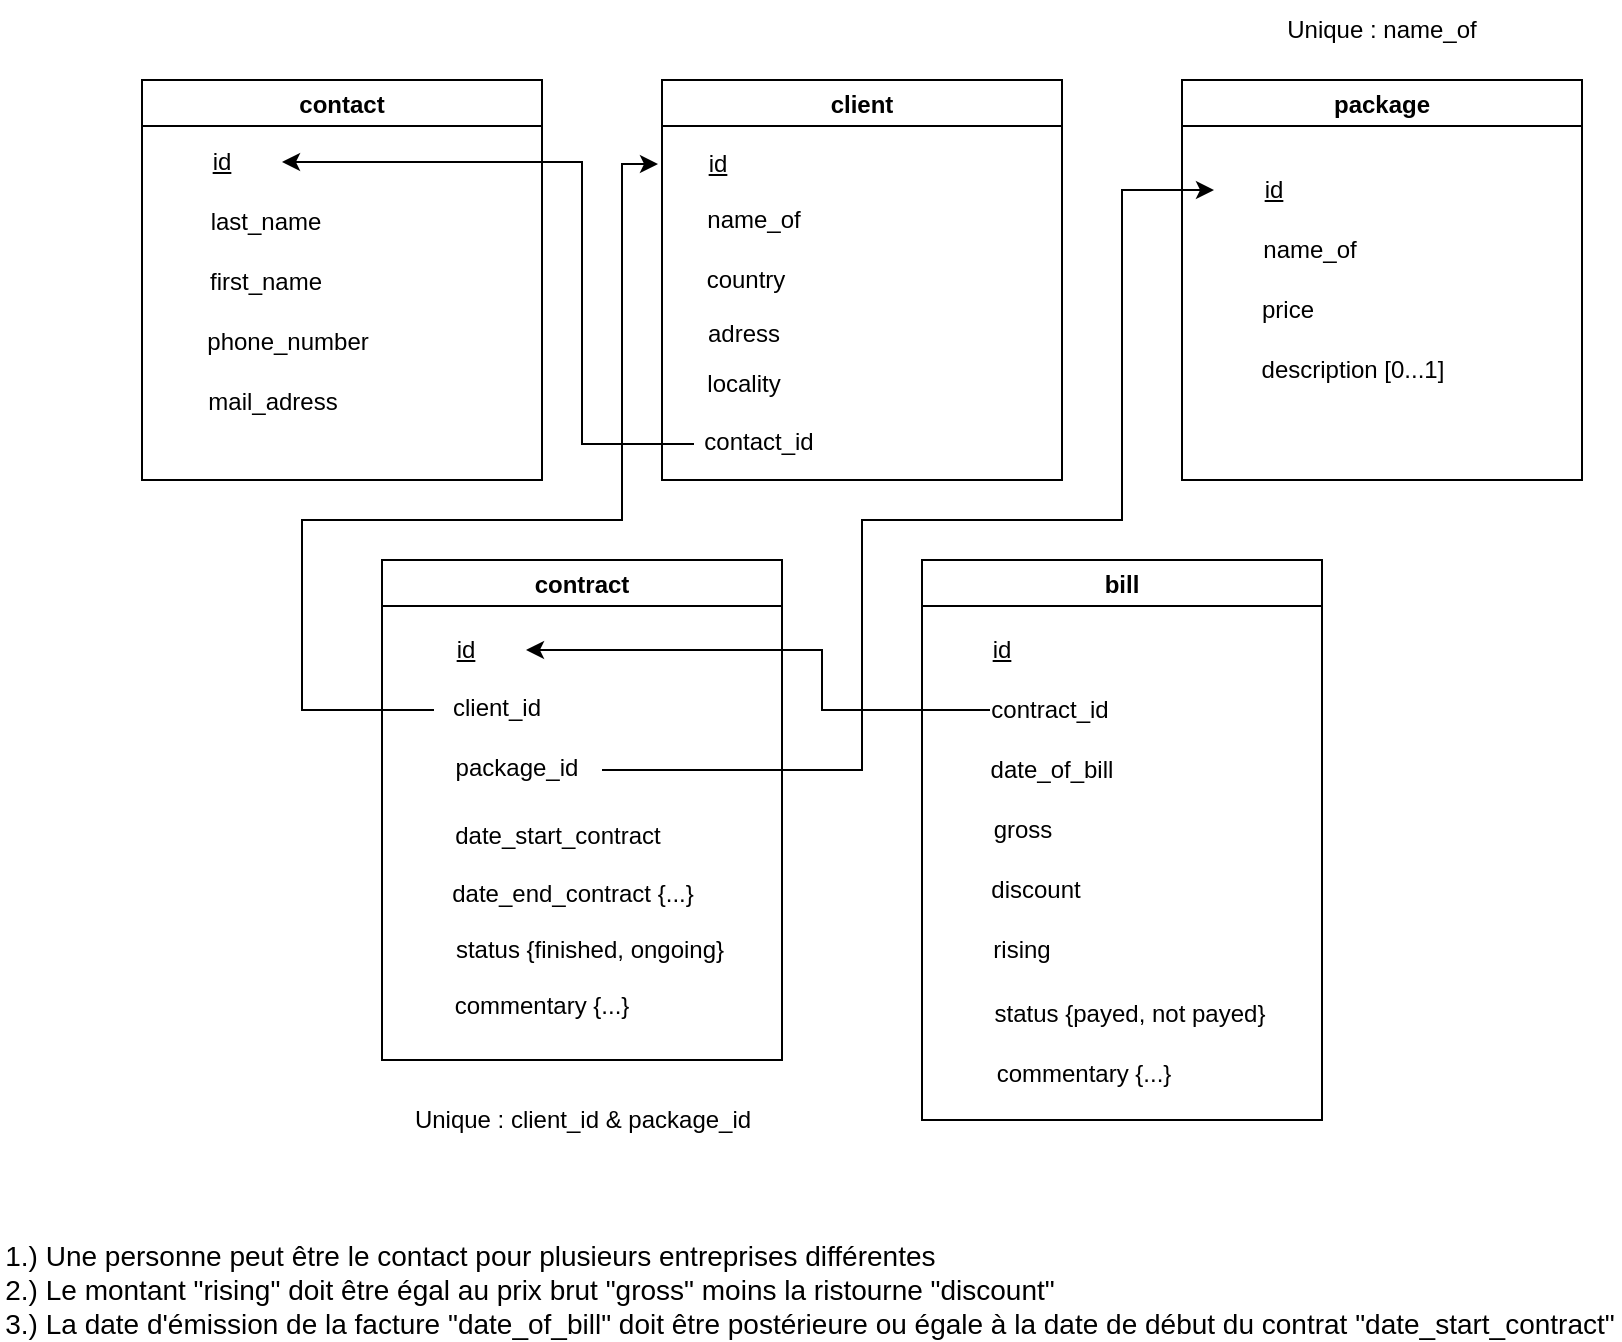 <mxfile version="16.0.0" type="device"><diagram id="C5RBs43oDa-KdzZeNtuy" name="Page-1"><mxGraphModel dx="1462" dy="641" grid="1" gridSize="10" guides="1" tooltips="1" connect="1" arrows="1" fold="1" page="1" pageScale="1" pageWidth="827" pageHeight="1169" math="0" shadow="0"><root><mxCell id="WIyWlLk6GJQsqaUBKTNV-0"/><mxCell id="WIyWlLk6GJQsqaUBKTNV-1" parent="WIyWlLk6GJQsqaUBKTNV-0"/><mxCell id="iSWk51A2eaEO0zPyEI2H-0" value="contact" style="swimlane;" parent="WIyWlLk6GJQsqaUBKTNV-1" vertex="1"><mxGeometry x="80" y="80" width="200" height="200" as="geometry"/></mxCell><mxCell id="iSWk51A2eaEO0zPyEI2H-5" value="&lt;u&gt;id&lt;/u&gt;" style="text;html=1;strokeColor=none;fillColor=none;align=center;verticalAlign=middle;whiteSpace=wrap;rounded=0;" parent="iSWk51A2eaEO0zPyEI2H-0" vertex="1"><mxGeometry x="10" y="26" width="60" height="30" as="geometry"/></mxCell><mxCell id="iSWk51A2eaEO0zPyEI2H-8" value="last_name" style="text;html=1;strokeColor=none;fillColor=none;align=center;verticalAlign=middle;whiteSpace=wrap;rounded=0;" parent="iSWk51A2eaEO0zPyEI2H-0" vertex="1"><mxGeometry x="47" y="56" width="30" height="30" as="geometry"/></mxCell><mxCell id="iSWk51A2eaEO0zPyEI2H-9" value="first_name" style="text;html=1;strokeColor=none;fillColor=none;align=center;verticalAlign=middle;whiteSpace=wrap;rounded=0;" parent="iSWk51A2eaEO0zPyEI2H-0" vertex="1"><mxGeometry x="42" y="86" width="40" height="30" as="geometry"/></mxCell><mxCell id="iSWk51A2eaEO0zPyEI2H-33" value="phone_number" style="text;html=1;strokeColor=none;fillColor=none;align=center;verticalAlign=middle;whiteSpace=wrap;rounded=0;" parent="iSWk51A2eaEO0zPyEI2H-0" vertex="1"><mxGeometry x="33" y="116" width="80" height="30" as="geometry"/></mxCell><mxCell id="ZsyHk2qxMDk18yKET5ok-0" value="mail_adress" style="text;html=1;strokeColor=none;fillColor=none;align=center;verticalAlign=middle;whiteSpace=wrap;rounded=0;" vertex="1" parent="iSWk51A2eaEO0zPyEI2H-0"><mxGeometry x="33" y="146" width="65" height="30" as="geometry"/></mxCell><mxCell id="iSWk51A2eaEO0zPyEI2H-1" value="client" style="swimlane;" parent="WIyWlLk6GJQsqaUBKTNV-1" vertex="1"><mxGeometry x="340" y="80" width="200" height="200" as="geometry"/></mxCell><mxCell id="iSWk51A2eaEO0zPyEI2H-10" value="&lt;u&gt;id&lt;/u&gt;" style="text;html=1;strokeColor=none;fillColor=none;align=center;verticalAlign=middle;whiteSpace=wrap;rounded=0;" parent="iSWk51A2eaEO0zPyEI2H-1" vertex="1"><mxGeometry x="-2" y="27" width="60" height="30" as="geometry"/></mxCell><mxCell id="iSWk51A2eaEO0zPyEI2H-11" value="name_of" style="text;html=1;strokeColor=none;fillColor=none;align=center;verticalAlign=middle;whiteSpace=wrap;rounded=0;" parent="iSWk51A2eaEO0zPyEI2H-1" vertex="1"><mxGeometry x="16" y="55" width="60" height="30" as="geometry"/></mxCell><mxCell id="iSWk51A2eaEO0zPyEI2H-12" value="adress" style="text;html=1;strokeColor=none;fillColor=none;align=center;verticalAlign=middle;whiteSpace=wrap;rounded=0;" parent="iSWk51A2eaEO0zPyEI2H-1" vertex="1"><mxGeometry x="11" y="112" width="60" height="30" as="geometry"/></mxCell><mxCell id="iSWk51A2eaEO0zPyEI2H-39" value="country" style="text;html=1;strokeColor=none;fillColor=none;align=center;verticalAlign=middle;whiteSpace=wrap;rounded=0;" parent="iSWk51A2eaEO0zPyEI2H-1" vertex="1"><mxGeometry x="24" y="85" width="36" height="30" as="geometry"/></mxCell><mxCell id="ZsyHk2qxMDk18yKET5ok-1" value="locality" style="text;html=1;strokeColor=none;fillColor=none;align=center;verticalAlign=middle;whiteSpace=wrap;rounded=0;" vertex="1" parent="iSWk51A2eaEO0zPyEI2H-1"><mxGeometry x="11" y="137" width="60" height="30" as="geometry"/></mxCell><mxCell id="2bgmX3k0TETQUvH4oe_O-2" value="contact_id" style="text;html=1;strokeColor=none;fillColor=none;align=center;verticalAlign=middle;whiteSpace=wrap;rounded=0;" parent="iSWk51A2eaEO0zPyEI2H-1" vertex="1"><mxGeometry x="16" y="166" width="65" height="30" as="geometry"/></mxCell><mxCell id="iSWk51A2eaEO0zPyEI2H-2" value="package" style="swimlane;" parent="WIyWlLk6GJQsqaUBKTNV-1" vertex="1"><mxGeometry x="600" y="80" width="200" height="200" as="geometry"/></mxCell><mxCell id="iSWk51A2eaEO0zPyEI2H-13" value="&lt;u&gt;id&lt;/u&gt;" style="text;html=1;strokeColor=none;fillColor=none;align=center;verticalAlign=middle;whiteSpace=wrap;rounded=0;" parent="iSWk51A2eaEO0zPyEI2H-2" vertex="1"><mxGeometry x="16" y="40" width="60" height="30" as="geometry"/></mxCell><mxCell id="iSWk51A2eaEO0zPyEI2H-14" value="name_of" style="text;html=1;strokeColor=none;fillColor=none;align=center;verticalAlign=middle;whiteSpace=wrap;rounded=0;" parent="iSWk51A2eaEO0zPyEI2H-2" vertex="1"><mxGeometry x="34" y="70" width="60" height="30" as="geometry"/></mxCell><mxCell id="iSWk51A2eaEO0zPyEI2H-15" value="price" style="text;html=1;strokeColor=none;fillColor=none;align=center;verticalAlign=middle;whiteSpace=wrap;rounded=0;" parent="iSWk51A2eaEO0zPyEI2H-2" vertex="1"><mxGeometry x="23" y="100" width="60" height="30" as="geometry"/></mxCell><mxCell id="iSWk51A2eaEO0zPyEI2H-45" value="description [0...1]" style="text;html=1;strokeColor=none;fillColor=none;align=center;verticalAlign=middle;whiteSpace=wrap;rounded=0;" parent="iSWk51A2eaEO0zPyEI2H-2" vertex="1"><mxGeometry x="35" y="130" width="101" height="30" as="geometry"/></mxCell><mxCell id="iSWk51A2eaEO0zPyEI2H-3" value="contract" style="swimlane;" parent="WIyWlLk6GJQsqaUBKTNV-1" vertex="1"><mxGeometry x="200" y="320" width="200" height="250" as="geometry"/></mxCell><mxCell id="iSWk51A2eaEO0zPyEI2H-25" value="&lt;u&gt;id&lt;/u&gt;" style="text;html=1;strokeColor=none;fillColor=none;align=center;verticalAlign=middle;whiteSpace=wrap;rounded=0;" parent="iSWk51A2eaEO0zPyEI2H-3" vertex="1"><mxGeometry x="12" y="30" width="60" height="30" as="geometry"/></mxCell><mxCell id="iSWk51A2eaEO0zPyEI2H-26" value="client_id" style="text;html=1;strokeColor=none;fillColor=none;align=center;verticalAlign=middle;whiteSpace=wrap;rounded=0;" parent="iSWk51A2eaEO0zPyEI2H-3" vertex="1"><mxGeometry x="26" y="59" width="63" height="30" as="geometry"/></mxCell><mxCell id="iSWk51A2eaEO0zPyEI2H-28" value="date_start_contract" style="text;html=1;strokeColor=none;fillColor=none;align=center;verticalAlign=middle;whiteSpace=wrap;rounded=0;" parent="iSWk51A2eaEO0zPyEI2H-3" vertex="1"><mxGeometry x="31" y="123" width="114" height="30" as="geometry"/></mxCell><mxCell id="iSWk51A2eaEO0zPyEI2H-30" value="package_id" style="text;html=1;strokeColor=none;fillColor=none;align=center;verticalAlign=middle;whiteSpace=wrap;rounded=0;" parent="iSWk51A2eaEO0zPyEI2H-3" vertex="1"><mxGeometry x="25" y="89" width="85" height="30" as="geometry"/></mxCell><mxCell id="iSWk51A2eaEO0zPyEI2H-31" value="status {finished, ongoing}" style="text;html=1;strokeColor=none;fillColor=none;align=center;verticalAlign=middle;whiteSpace=wrap;rounded=0;" parent="iSWk51A2eaEO0zPyEI2H-3" vertex="1"><mxGeometry x="30.5" y="180" width="145.5" height="30" as="geometry"/></mxCell><mxCell id="iSWk51A2eaEO0zPyEI2H-34" value="commentary {...}" style="text;html=1;strokeColor=none;fillColor=none;align=center;verticalAlign=middle;whiteSpace=wrap;rounded=0;" parent="iSWk51A2eaEO0zPyEI2H-3" vertex="1"><mxGeometry x="30" y="208" width="100" height="30" as="geometry"/></mxCell><mxCell id="iSWk51A2eaEO0zPyEI2H-4" value="bill" style="swimlane;startSize=23;" parent="WIyWlLk6GJQsqaUBKTNV-1" vertex="1"><mxGeometry x="470" y="320" width="200" height="280" as="geometry"/></mxCell><mxCell id="iSWk51A2eaEO0zPyEI2H-16" value="&lt;u&gt;id&lt;/u&gt;" style="text;html=1;strokeColor=none;fillColor=none;align=center;verticalAlign=middle;whiteSpace=wrap;rounded=0;" parent="iSWk51A2eaEO0zPyEI2H-4" vertex="1"><mxGeometry x="10" y="30" width="60" height="30" as="geometry"/></mxCell><mxCell id="iSWk51A2eaEO0zPyEI2H-18" value="date_of_bill" style="text;html=1;strokeColor=none;fillColor=none;align=center;verticalAlign=middle;whiteSpace=wrap;rounded=0;" parent="iSWk51A2eaEO0zPyEI2H-4" vertex="1"><mxGeometry x="10" y="90" width="110" height="30" as="geometry"/></mxCell><mxCell id="iSWk51A2eaEO0zPyEI2H-19" value="contract_id" style="text;html=1;strokeColor=none;fillColor=none;align=center;verticalAlign=middle;whiteSpace=wrap;rounded=0;" parent="iSWk51A2eaEO0zPyEI2H-4" vertex="1"><mxGeometry x="34" y="60" width="60" height="30" as="geometry"/></mxCell><mxCell id="iSWk51A2eaEO0zPyEI2H-20" value="discount" style="text;html=1;strokeColor=none;fillColor=none;align=center;verticalAlign=middle;whiteSpace=wrap;rounded=0;" parent="iSWk51A2eaEO0zPyEI2H-4" vertex="1"><mxGeometry x="32" y="150" width="50" height="30" as="geometry"/></mxCell><mxCell id="iSWk51A2eaEO0zPyEI2H-21" value="rising" style="text;html=1;strokeColor=none;fillColor=none;align=center;verticalAlign=middle;whiteSpace=wrap;rounded=0;" parent="iSWk51A2eaEO0zPyEI2H-4" vertex="1"><mxGeometry x="24.5" y="180" width="50" height="30" as="geometry"/></mxCell><mxCell id="iSWk51A2eaEO0zPyEI2H-17" value="status {payed, not payed}" style="text;html=1;strokeColor=none;fillColor=none;align=center;verticalAlign=middle;whiteSpace=wrap;rounded=0;" parent="iSWk51A2eaEO0zPyEI2H-4" vertex="1"><mxGeometry x="34" y="212" width="140" height="30" as="geometry"/></mxCell><mxCell id="iSWk51A2eaEO0zPyEI2H-23" value="commentary {...}" style="text;html=1;strokeColor=none;fillColor=none;align=center;verticalAlign=middle;whiteSpace=wrap;rounded=0;" parent="iSWk51A2eaEO0zPyEI2H-4" vertex="1"><mxGeometry x="31" y="242" width="100" height="30" as="geometry"/></mxCell><mxCell id="2bgmX3k0TETQUvH4oe_O-5" value="gross" style="text;html=1;strokeColor=none;fillColor=none;align=center;verticalAlign=middle;whiteSpace=wrap;rounded=0;" parent="iSWk51A2eaEO0zPyEI2H-4" vertex="1"><mxGeometry x="32" y="120" width="37" height="30" as="geometry"/></mxCell><mxCell id="iSWk51A2eaEO0zPyEI2H-40" style="edgeStyle=orthogonalEdgeStyle;rounded=0;orthogonalLoop=1;jettySize=auto;html=1;entryX=0;entryY=0.5;entryDx=0;entryDy=0;" parent="WIyWlLk6GJQsqaUBKTNV-1" source="iSWk51A2eaEO0zPyEI2H-26" target="iSWk51A2eaEO0zPyEI2H-10" edge="1"><mxGeometry relative="1" as="geometry"><Array as="points"><mxPoint x="160" y="395"/><mxPoint x="160" y="300"/><mxPoint x="320" y="300"/><mxPoint x="320" y="122"/></Array></mxGeometry></mxCell><mxCell id="iSWk51A2eaEO0zPyEI2H-43" style="edgeStyle=orthogonalEdgeStyle;rounded=0;orthogonalLoop=1;jettySize=auto;html=1;entryX=0;entryY=0.5;entryDx=0;entryDy=0;exitX=1;exitY=0.5;exitDx=0;exitDy=0;" parent="WIyWlLk6GJQsqaUBKTNV-1" edge="1"><mxGeometry relative="1" as="geometry"><Array as="points"><mxPoint x="440" y="425"/><mxPoint x="440" y="300"/><mxPoint x="570" y="300"/><mxPoint x="570" y="135"/></Array><mxPoint x="310" y="425" as="sourcePoint"/><mxPoint x="616" y="135" as="targetPoint"/></mxGeometry></mxCell><mxCell id="iSWk51A2eaEO0zPyEI2H-44" style="edgeStyle=orthogonalEdgeStyle;rounded=0;orthogonalLoop=1;jettySize=auto;html=1;exitX=0;exitY=0.5;exitDx=0;exitDy=0;" parent="WIyWlLk6GJQsqaUBKTNV-1" source="iSWk51A2eaEO0zPyEI2H-19" target="iSWk51A2eaEO0zPyEI2H-25" edge="1"><mxGeometry relative="1" as="geometry"><Array as="points"><mxPoint x="420" y="395"/><mxPoint x="420" y="365"/></Array></mxGeometry></mxCell><mxCell id="2bgmX3k0TETQUvH4oe_O-0" value="Unique : name_of" style="text;html=1;strokeColor=none;fillColor=none;align=center;verticalAlign=middle;whiteSpace=wrap;rounded=0;" parent="WIyWlLk6GJQsqaUBKTNV-1" vertex="1"><mxGeometry x="645" y="40" width="110" height="30" as="geometry"/></mxCell><mxCell id="2bgmX3k0TETQUvH4oe_O-6" value="Unique : client_id &amp;amp; package_id" style="text;html=1;strokeColor=none;fillColor=none;align=center;verticalAlign=middle;whiteSpace=wrap;rounded=0;" parent="WIyWlLk6GJQsqaUBKTNV-1" vertex="1"><mxGeometry x="197.5" y="585" width="205" height="30" as="geometry"/></mxCell><mxCell id="2bgmX3k0TETQUvH4oe_O-7" value="&lt;div style=&quot;text-align: left&quot;&gt;&lt;span&gt;&lt;font style=&quot;font-size: 14px&quot;&gt;1.) Une personne peut être le contact pour plusieurs entreprises différentes&lt;/font&gt;&lt;/span&gt;&lt;/div&gt;&lt;font style=&quot;font-size: 14px&quot;&gt;&lt;div style=&quot;text-align: left&quot;&gt;&lt;span&gt;2.) Le montant &quot;rising&quot; doit être égal au prix brut &quot;gross&quot; moins la ristourne &quot;discount&quot;&lt;/span&gt;&lt;/div&gt;&lt;div style=&quot;text-align: left&quot;&gt;&lt;span&gt;3.) La date d'émission de la facture &quot;date_of_bill&quot; doit être postérieure ou égale à la date de début&lt;/span&gt;&lt;span&gt;&amp;nbsp;du contrat &quot;date_start_contract&quot;&lt;/span&gt;&lt;/div&gt;&lt;/font&gt;" style="text;html=1;strokeColor=none;fillColor=none;align=center;verticalAlign=middle;whiteSpace=wrap;rounded=0;" parent="WIyWlLk6GJQsqaUBKTNV-1" vertex="1"><mxGeometry x="9" y="670" width="810" height="30" as="geometry"/></mxCell><mxCell id="ZsyHk2qxMDk18yKET5ok-3" style="edgeStyle=orthogonalEdgeStyle;rounded=0;orthogonalLoop=1;jettySize=auto;html=1;entryX=1;entryY=0.5;entryDx=0;entryDy=0;" edge="1" parent="WIyWlLk6GJQsqaUBKTNV-1" source="2bgmX3k0TETQUvH4oe_O-2" target="iSWk51A2eaEO0zPyEI2H-5"><mxGeometry relative="1" as="geometry"><Array as="points"><mxPoint x="300" y="262"/><mxPoint x="300" y="121"/></Array></mxGeometry></mxCell><mxCell id="ZsyHk2qxMDk18yKET5ok-5" value="date_end_contract {...}" style="text;html=1;strokeColor=none;fillColor=none;align=center;verticalAlign=middle;whiteSpace=wrap;rounded=0;" vertex="1" parent="WIyWlLk6GJQsqaUBKTNV-1"><mxGeometry x="231" y="472" width="129" height="30" as="geometry"/></mxCell></root></mxGraphModel></diagram></mxfile>